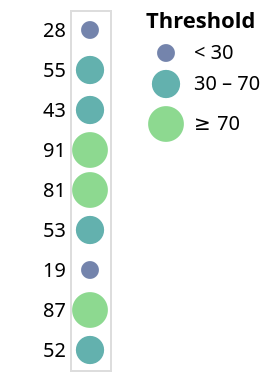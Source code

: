 {
  "$schema": "https://vega.github.io/schema/vega/v4.json",
  "autosize": "pad",
  "padding": 5,
  "width": 20,
  "style": "cell",
  "data": [
    {
      "name": "source_0",
      "values": [
        {"a": "A", "b": 28},
        {"a": "B", "b": 55},
        {"a": "C", "b": 43},
        {"a": "D", "b": 91},
        {"a": "E", "b": 81},
        {"a": "F", "b": 53},
        {"a": "G", "b": 19},
        {"a": "H", "b": 87},
        {"a": "I", "b": 52}
      ]
    }
  ],
  "signals": [
    {"name": "y_step", "value": 20},
    {
      "name": "height",
      "update": "bandspace(domain('y').length, 1, 0.5) * y_step"
    }
  ],
  "marks": [
    {
      "name": "marks",
      "type": "symbol",
      "style": ["circle"],
      "from": {"data": "source_0"},
      "encode": {
        "update": {
          "opacity": {"value": 0.7},
          "fill": [
            {
              "test": "datum[\"b\"] === null || isNaN(datum[\"b\"])",
              "value": null
            },
            {"scale": "color", "field": "b"}
          ],
          "tooltip": {
            "signal": "{\"b\": ''+datum[\"b\"], \"Threshold\": format(datum[\"b\"], \"\")}"
          },
          "x": {"signal": "width", "mult": 0.5},
          "y": {"scale": "y", "field": "b"},
          "size": {"scale": "size", "field": "b"},
          "shape": {"value": "circle"}
        }
      }
    }
  ],
  "scales": [
    {
      "name": "y",
      "type": "point",
      "domain": {"data": "source_0", "field": "b"},
      "range": {"step": {"signal": "y_step"}},
      "padding": 0.5
    },
    {
      "name": "color",
      "type": "threshold",
      "domain": [30, 70],
      "range": {"scheme": "viridis"}
    },
    {
      "name": "size",
      "type": "threshold",
      "domain": [30, 70],
      "range": [80, 200, 320]
    }
  ],
  "axes": [
    {
      "scale": "y",
      "orient": "left",
      "grid": false,
      "domain": false,
      "ticks": false,
      "zindex": 1
    }
  ],
  "legends": [
    {
      "title": "Threshold",
      "fill": "color",
      "gradientLength": {"signal": "clamp(height, 64, 200)"},
      "labelOverlap": "greedy",
      "encode": {
        "symbols": {
          "update": {"shape": {"value": "circle"}, "opacity": {"value": 0.7}}
        }
      },
      "size": "size"
    }
  ],
  "config": {"axisY": {"minExtent": 30}}
}
